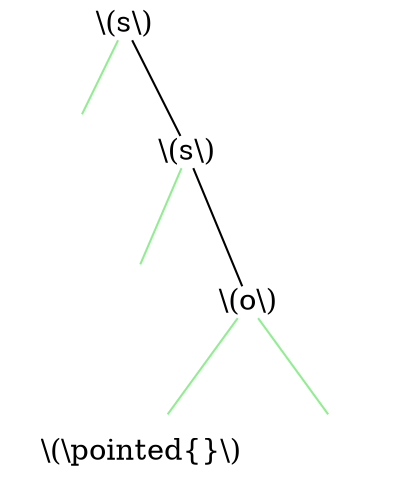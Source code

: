 graph {
	size="4,4"
	0 [label="\\(s\\)" shape=plain]
	1 [label="" shape=none]
	0 -- 1 [color=lightgreen]
	2 [label="\\(s\\)" shape=plain]
	0 -- 2
	3 [label="" shape=none]
	2 -- 3 [color=lightgreen]
	4 [label="\\(o\\)" shape=plain]
	2 -- 4
	5 [label="\\(\\pointed{}\\)" shape=none]
	4 -- 5 [color=lightgreen]
	6 [label="" shape=none]
	4 -- 6 [color=lightgreen]
}
